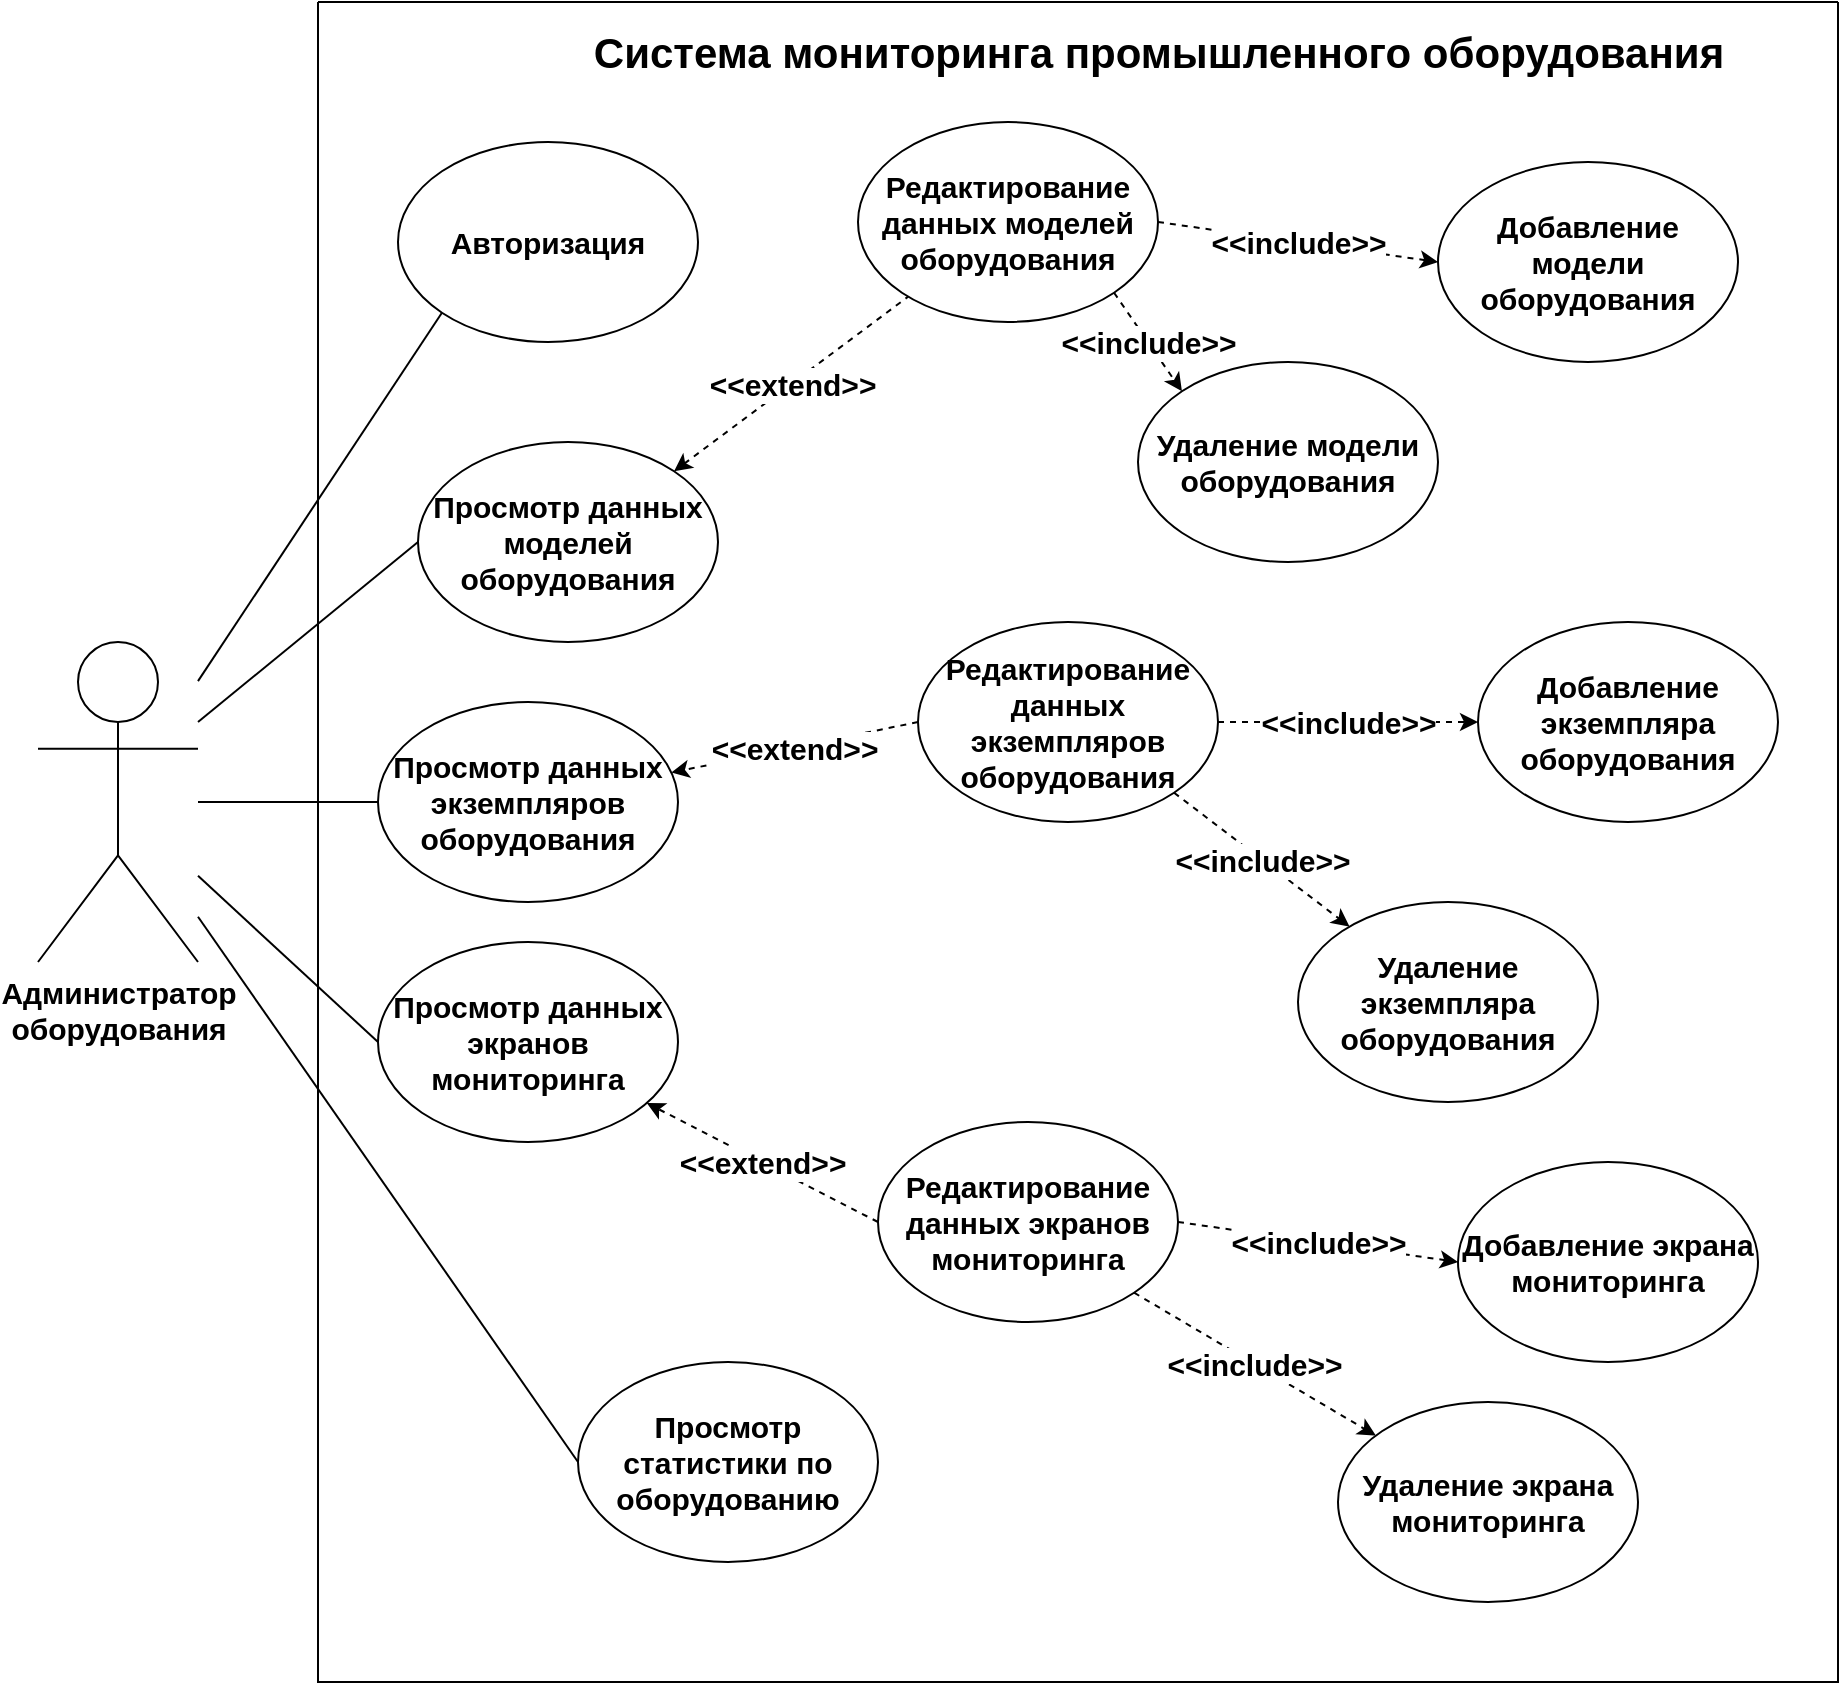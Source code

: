 <mxfile version="14.6.12" type="device"><diagram id="1eEwsLm97YfKVC_2imgf" name="Page-1"><mxGraphModel dx="2431" dy="1593" grid="1" gridSize="10" guides="1" tooltips="1" connect="1" arrows="1" fold="1" page="0" pageScale="1" pageWidth="827" pageHeight="1169" math="0" shadow="0"><root><mxCell id="0"/><mxCell id="1" parent="0"/><mxCell id="nC8xY-jUYGHmh64Gt1b1-9" style="rounded=0;orthogonalLoop=1;jettySize=auto;html=1;entryX=0;entryY=0.5;entryDx=0;entryDy=0;endArrow=none;endFill=0;fontSize=15;fontStyle=1" parent="1" target="nC8xY-jUYGHmh64Gt1b1-4" edge="1"><mxGeometry relative="1" as="geometry"><mxPoint x="-40" y="240" as="sourcePoint"/></mxGeometry></mxCell><mxCell id="nC8xY-jUYGHmh64Gt1b1-10" style="edgeStyle=none;rounded=0;orthogonalLoop=1;jettySize=auto;html=1;entryX=0;entryY=0.5;entryDx=0;entryDy=0;endArrow=none;endFill=0;fontSize=15;fontStyle=1" parent="1" source="nC8xY-jUYGHmh64Gt1b1-1" target="nC8xY-jUYGHmh64Gt1b1-5" edge="1"><mxGeometry relative="1" as="geometry"><mxPoint x="-20" y="253" as="sourcePoint"/></mxGeometry></mxCell><mxCell id="nC8xY-jUYGHmh64Gt1b1-1" value="Администратор&lt;br style=&quot;font-size: 15px&quot;&gt;оборудования" style="shape=umlActor;verticalLabelPosition=bottom;verticalAlign=top;html=1;outlineConnect=0;fontSize=15;fontStyle=1" parent="1" vertex="1"><mxGeometry x="-120" y="200" width="80" height="160" as="geometry"/></mxCell><mxCell id="nC8xY-jUYGHmh64Gt1b1-2" value="" style="swimlane;startSize=0;fontSize=15;fontStyle=1" parent="1" vertex="1"><mxGeometry x="20" y="-120" width="760" height="840" as="geometry"/></mxCell><mxCell id="nC8xY-jUYGHmh64Gt1b1-3" value="&lt;font style=&quot;font-size: 21px&quot;&gt;Система мониторинга промышленного оборудования&lt;/font&gt;" style="text;html=1;align=center;verticalAlign=middle;resizable=0;points=[];autosize=1;strokeColor=none;fontSize=15;fontStyle=1" parent="nC8xY-jUYGHmh64Gt1b1-2" vertex="1"><mxGeometry x="130" y="10" width="580" height="30" as="geometry"/></mxCell><mxCell id="nC8xY-jUYGHmh64Gt1b1-27" value="&amp;lt;&amp;lt;extend&amp;gt;&amp;gt;" style="edgeStyle=none;rounded=0;orthogonalLoop=1;jettySize=auto;html=1;exitX=1;exitY=0;exitDx=0;exitDy=0;dashed=1;endArrow=none;endFill=0;startArrow=classic;startFill=1;fontSize=15;fontStyle=1" parent="nC8xY-jUYGHmh64Gt1b1-2" source="nC8xY-jUYGHmh64Gt1b1-4" target="nC8xY-jUYGHmh64Gt1b1-26" edge="1"><mxGeometry relative="1" as="geometry"/></mxCell><mxCell id="nC8xY-jUYGHmh64Gt1b1-4" value="Просмотр данных моделей оборудования" style="ellipse;whiteSpace=wrap;html=1;fontSize=15;fontStyle=1" parent="nC8xY-jUYGHmh64Gt1b1-2" vertex="1"><mxGeometry x="50" y="220" width="150" height="100" as="geometry"/></mxCell><mxCell id="nC8xY-jUYGHmh64Gt1b1-5" value="Просмотр статистики по оборудованию" style="ellipse;whiteSpace=wrap;html=1;fontSize=15;fontStyle=1" parent="nC8xY-jUYGHmh64Gt1b1-2" vertex="1"><mxGeometry x="130" y="680" width="150" height="100" as="geometry"/></mxCell><mxCell id="nC8xY-jUYGHmh64Gt1b1-19" value="Добавление модели оборудования" style="ellipse;whiteSpace=wrap;html=1;fontSize=15;fontStyle=1" parent="nC8xY-jUYGHmh64Gt1b1-2" vertex="1"><mxGeometry x="560" y="80" width="150" height="100" as="geometry"/></mxCell><mxCell id="nC8xY-jUYGHmh64Gt1b1-23" value="Удаление модели оборудования" style="ellipse;whiteSpace=wrap;html=1;fontSize=15;fontStyle=1" parent="nC8xY-jUYGHmh64Gt1b1-2" vertex="1"><mxGeometry x="410" y="180" width="150" height="100" as="geometry"/></mxCell><mxCell id="nC8xY-jUYGHmh64Gt1b1-28" value="&amp;lt;&amp;lt;include&amp;gt;&amp;gt;" style="edgeStyle=none;rounded=0;orthogonalLoop=1;jettySize=auto;html=1;exitX=1;exitY=0.5;exitDx=0;exitDy=0;entryX=0;entryY=0.5;entryDx=0;entryDy=0;dashed=1;startArrow=none;startFill=0;endArrow=classic;endFill=1;fontSize=15;fontStyle=1" parent="nC8xY-jUYGHmh64Gt1b1-2" source="nC8xY-jUYGHmh64Gt1b1-26" target="nC8xY-jUYGHmh64Gt1b1-19" edge="1"><mxGeometry relative="1" as="geometry"/></mxCell><mxCell id="nC8xY-jUYGHmh64Gt1b1-29" value="&amp;lt;&amp;lt;include&amp;gt;&amp;gt;" style="edgeStyle=none;rounded=0;orthogonalLoop=1;jettySize=auto;html=1;exitX=1;exitY=1;exitDx=0;exitDy=0;entryX=0;entryY=0;entryDx=0;entryDy=0;dashed=1;startArrow=none;startFill=0;endArrow=classic;endFill=1;fontSize=15;fontStyle=1" parent="nC8xY-jUYGHmh64Gt1b1-2" source="nC8xY-jUYGHmh64Gt1b1-26" target="nC8xY-jUYGHmh64Gt1b1-23" edge="1"><mxGeometry relative="1" as="geometry"/></mxCell><mxCell id="nC8xY-jUYGHmh64Gt1b1-26" value="Редактирование данных моделей оборудования" style="ellipse;whiteSpace=wrap;html=1;fontSize=15;fontStyle=1" parent="nC8xY-jUYGHmh64Gt1b1-2" vertex="1"><mxGeometry x="270" y="60" width="150" height="100" as="geometry"/></mxCell><mxCell id="nC8xY-jUYGHmh64Gt1b1-36" value="Просмотр данных экземпляров оборудования" style="ellipse;whiteSpace=wrap;html=1;fontSize=15;fontStyle=1" parent="nC8xY-jUYGHmh64Gt1b1-2" vertex="1"><mxGeometry x="30" y="350" width="150" height="100" as="geometry"/></mxCell><mxCell id="nC8xY-jUYGHmh64Gt1b1-51" value="&lt;span style=&quot;font-weight: 700&quot;&gt;&amp;lt;&amp;lt;extend&amp;gt;&amp;gt;&lt;/span&gt;" style="edgeStyle=none;rounded=0;orthogonalLoop=1;jettySize=auto;html=1;exitX=0;exitY=0.5;exitDx=0;exitDy=0;fontSize=15;startArrow=none;startFill=0;endArrow=classic;endFill=1;dashed=1;" parent="nC8xY-jUYGHmh64Gt1b1-2" source="nC8xY-jUYGHmh64Gt1b1-50" target="nC8xY-jUYGHmh64Gt1b1-36" edge="1"><mxGeometry relative="1" as="geometry"/></mxCell><mxCell id="nC8xY-jUYGHmh64Gt1b1-54" value="&lt;span style=&quot;font-weight: 700&quot;&gt;&amp;lt;&amp;lt;include&amp;gt;&amp;gt;&lt;/span&gt;" style="edgeStyle=none;rounded=0;orthogonalLoop=1;jettySize=auto;html=1;exitX=1;exitY=0.5;exitDx=0;exitDy=0;entryX=0;entryY=0.5;entryDx=0;entryDy=0;dashed=1;fontSize=15;startArrow=none;startFill=0;endArrow=classic;endFill=1;" parent="nC8xY-jUYGHmh64Gt1b1-2" source="nC8xY-jUYGHmh64Gt1b1-50" target="nC8xY-jUYGHmh64Gt1b1-52" edge="1"><mxGeometry relative="1" as="geometry"/></mxCell><mxCell id="nC8xY-jUYGHmh64Gt1b1-55" value="&lt;span style=&quot;font-weight: 700&quot;&gt;&amp;lt;&amp;lt;include&amp;gt;&amp;gt;&lt;/span&gt;" style="edgeStyle=none;rounded=0;orthogonalLoop=1;jettySize=auto;html=1;exitX=1;exitY=1;exitDx=0;exitDy=0;dashed=1;fontSize=15;startArrow=none;startFill=0;endArrow=classic;endFill=1;" parent="nC8xY-jUYGHmh64Gt1b1-2" source="nC8xY-jUYGHmh64Gt1b1-50" target="nC8xY-jUYGHmh64Gt1b1-53" edge="1"><mxGeometry relative="1" as="geometry"/></mxCell><mxCell id="nC8xY-jUYGHmh64Gt1b1-50" value="Редактирование данных экземпляров оборудования" style="ellipse;whiteSpace=wrap;html=1;fontSize=15;fontStyle=1" parent="nC8xY-jUYGHmh64Gt1b1-2" vertex="1"><mxGeometry x="300" y="310" width="150" height="100" as="geometry"/></mxCell><mxCell id="nC8xY-jUYGHmh64Gt1b1-52" value="Добавление экземпляра оборудования" style="ellipse;whiteSpace=wrap;html=1;fontSize=15;fontStyle=1" parent="nC8xY-jUYGHmh64Gt1b1-2" vertex="1"><mxGeometry x="580" y="310" width="150" height="100" as="geometry"/></mxCell><mxCell id="nC8xY-jUYGHmh64Gt1b1-53" value="Удаление экземпляра оборудования" style="ellipse;whiteSpace=wrap;html=1;fontSize=15;fontStyle=1" parent="nC8xY-jUYGHmh64Gt1b1-2" vertex="1"><mxGeometry x="490" y="450" width="150" height="100" as="geometry"/></mxCell><mxCell id="Qexk5dYkPzKITRIpPgn_-1" value="Просмотр данных экранов мониторинга" style="ellipse;whiteSpace=wrap;html=1;fontSize=15;fontStyle=1" parent="nC8xY-jUYGHmh64Gt1b1-2" vertex="1"><mxGeometry x="30" y="470" width="150" height="100" as="geometry"/></mxCell><mxCell id="Qexk5dYkPzKITRIpPgn_-2" value="&lt;span style=&quot;font-weight: 700&quot;&gt;&amp;lt;&amp;lt;extend&amp;gt;&amp;gt;&lt;/span&gt;" style="edgeStyle=none;rounded=0;orthogonalLoop=1;jettySize=auto;html=1;exitX=0;exitY=0.5;exitDx=0;exitDy=0;fontSize=15;startArrow=none;startFill=0;endArrow=classic;endFill=1;dashed=1;" parent="nC8xY-jUYGHmh64Gt1b1-2" source="Qexk5dYkPzKITRIpPgn_-5" target="Qexk5dYkPzKITRIpPgn_-1" edge="1"><mxGeometry relative="1" as="geometry"/></mxCell><mxCell id="Qexk5dYkPzKITRIpPgn_-5" value="Редактирование данных экранов мониторинга" style="ellipse;whiteSpace=wrap;html=1;fontSize=15;fontStyle=1" parent="nC8xY-jUYGHmh64Gt1b1-2" vertex="1"><mxGeometry x="280" y="560" width="150" height="100" as="geometry"/></mxCell><mxCell id="Qexk5dYkPzKITRIpPgn_-6" value="Добавление экрана мониторинга" style="ellipse;whiteSpace=wrap;html=1;fontSize=15;fontStyle=1" parent="nC8xY-jUYGHmh64Gt1b1-2" vertex="1"><mxGeometry x="570" y="580" width="150" height="100" as="geometry"/></mxCell><mxCell id="Qexk5dYkPzKITRIpPgn_-3" value="&lt;span style=&quot;font-weight: 700&quot;&gt;&amp;lt;&amp;lt;include&amp;gt;&amp;gt;&lt;/span&gt;" style="edgeStyle=none;rounded=0;orthogonalLoop=1;jettySize=auto;html=1;exitX=1;exitY=0.5;exitDx=0;exitDy=0;entryX=0;entryY=0.5;entryDx=0;entryDy=0;dashed=1;fontSize=15;startArrow=none;startFill=0;endArrow=classic;endFill=1;" parent="nC8xY-jUYGHmh64Gt1b1-2" source="Qexk5dYkPzKITRIpPgn_-5" target="Qexk5dYkPzKITRIpPgn_-6" edge="1"><mxGeometry relative="1" as="geometry"/></mxCell><mxCell id="Qexk5dYkPzKITRIpPgn_-7" value="Удаление экрана мониторинга" style="ellipse;whiteSpace=wrap;html=1;fontSize=15;fontStyle=1" parent="nC8xY-jUYGHmh64Gt1b1-2" vertex="1"><mxGeometry x="510" y="700" width="150" height="100" as="geometry"/></mxCell><mxCell id="Qexk5dYkPzKITRIpPgn_-4" value="&lt;span style=&quot;font-weight: 700&quot;&gt;&amp;lt;&amp;lt;include&amp;gt;&amp;gt;&lt;/span&gt;" style="edgeStyle=none;rounded=0;orthogonalLoop=1;jettySize=auto;html=1;exitX=1;exitY=1;exitDx=0;exitDy=0;dashed=1;fontSize=15;startArrow=none;startFill=0;endArrow=classic;endFill=1;" parent="nC8xY-jUYGHmh64Gt1b1-2" source="Qexk5dYkPzKITRIpPgn_-5" target="Qexk5dYkPzKITRIpPgn_-7" edge="1"><mxGeometry relative="1" as="geometry"/></mxCell><mxCell id="Oh1Ye0zQxWJSdltsA5UW-1" value="Авторизация" style="ellipse;whiteSpace=wrap;html=1;fontSize=15;fontStyle=1" vertex="1" parent="nC8xY-jUYGHmh64Gt1b1-2"><mxGeometry x="40" y="70" width="150" height="100" as="geometry"/></mxCell><mxCell id="nC8xY-jUYGHmh64Gt1b1-49" style="edgeStyle=none;rounded=0;orthogonalLoop=1;jettySize=auto;html=1;exitX=0;exitY=0.5;exitDx=0;exitDy=0;fontSize=15;startArrow=none;startFill=0;endArrow=none;endFill=0;" parent="1" source="nC8xY-jUYGHmh64Gt1b1-36" target="nC8xY-jUYGHmh64Gt1b1-1" edge="1"><mxGeometry relative="1" as="geometry"/></mxCell><mxCell id="Qexk5dYkPzKITRIpPgn_-8" style="edgeStyle=none;rounded=0;orthogonalLoop=1;jettySize=auto;html=1;exitX=0;exitY=0.5;exitDx=0;exitDy=0;fontSize=15;startArrow=none;startFill=0;endArrow=none;endFill=0;" parent="1" source="Qexk5dYkPzKITRIpPgn_-1" target="nC8xY-jUYGHmh64Gt1b1-1" edge="1"><mxGeometry relative="1" as="geometry"/></mxCell><mxCell id="Oh1Ye0zQxWJSdltsA5UW-2" style="edgeStyle=none;rounded=0;orthogonalLoop=1;jettySize=auto;html=1;exitX=0;exitY=1;exitDx=0;exitDy=0;endArrow=none;endFill=0;" edge="1" parent="1" source="Oh1Ye0zQxWJSdltsA5UW-1" target="nC8xY-jUYGHmh64Gt1b1-1"><mxGeometry relative="1" as="geometry"/></mxCell></root></mxGraphModel></diagram></mxfile>